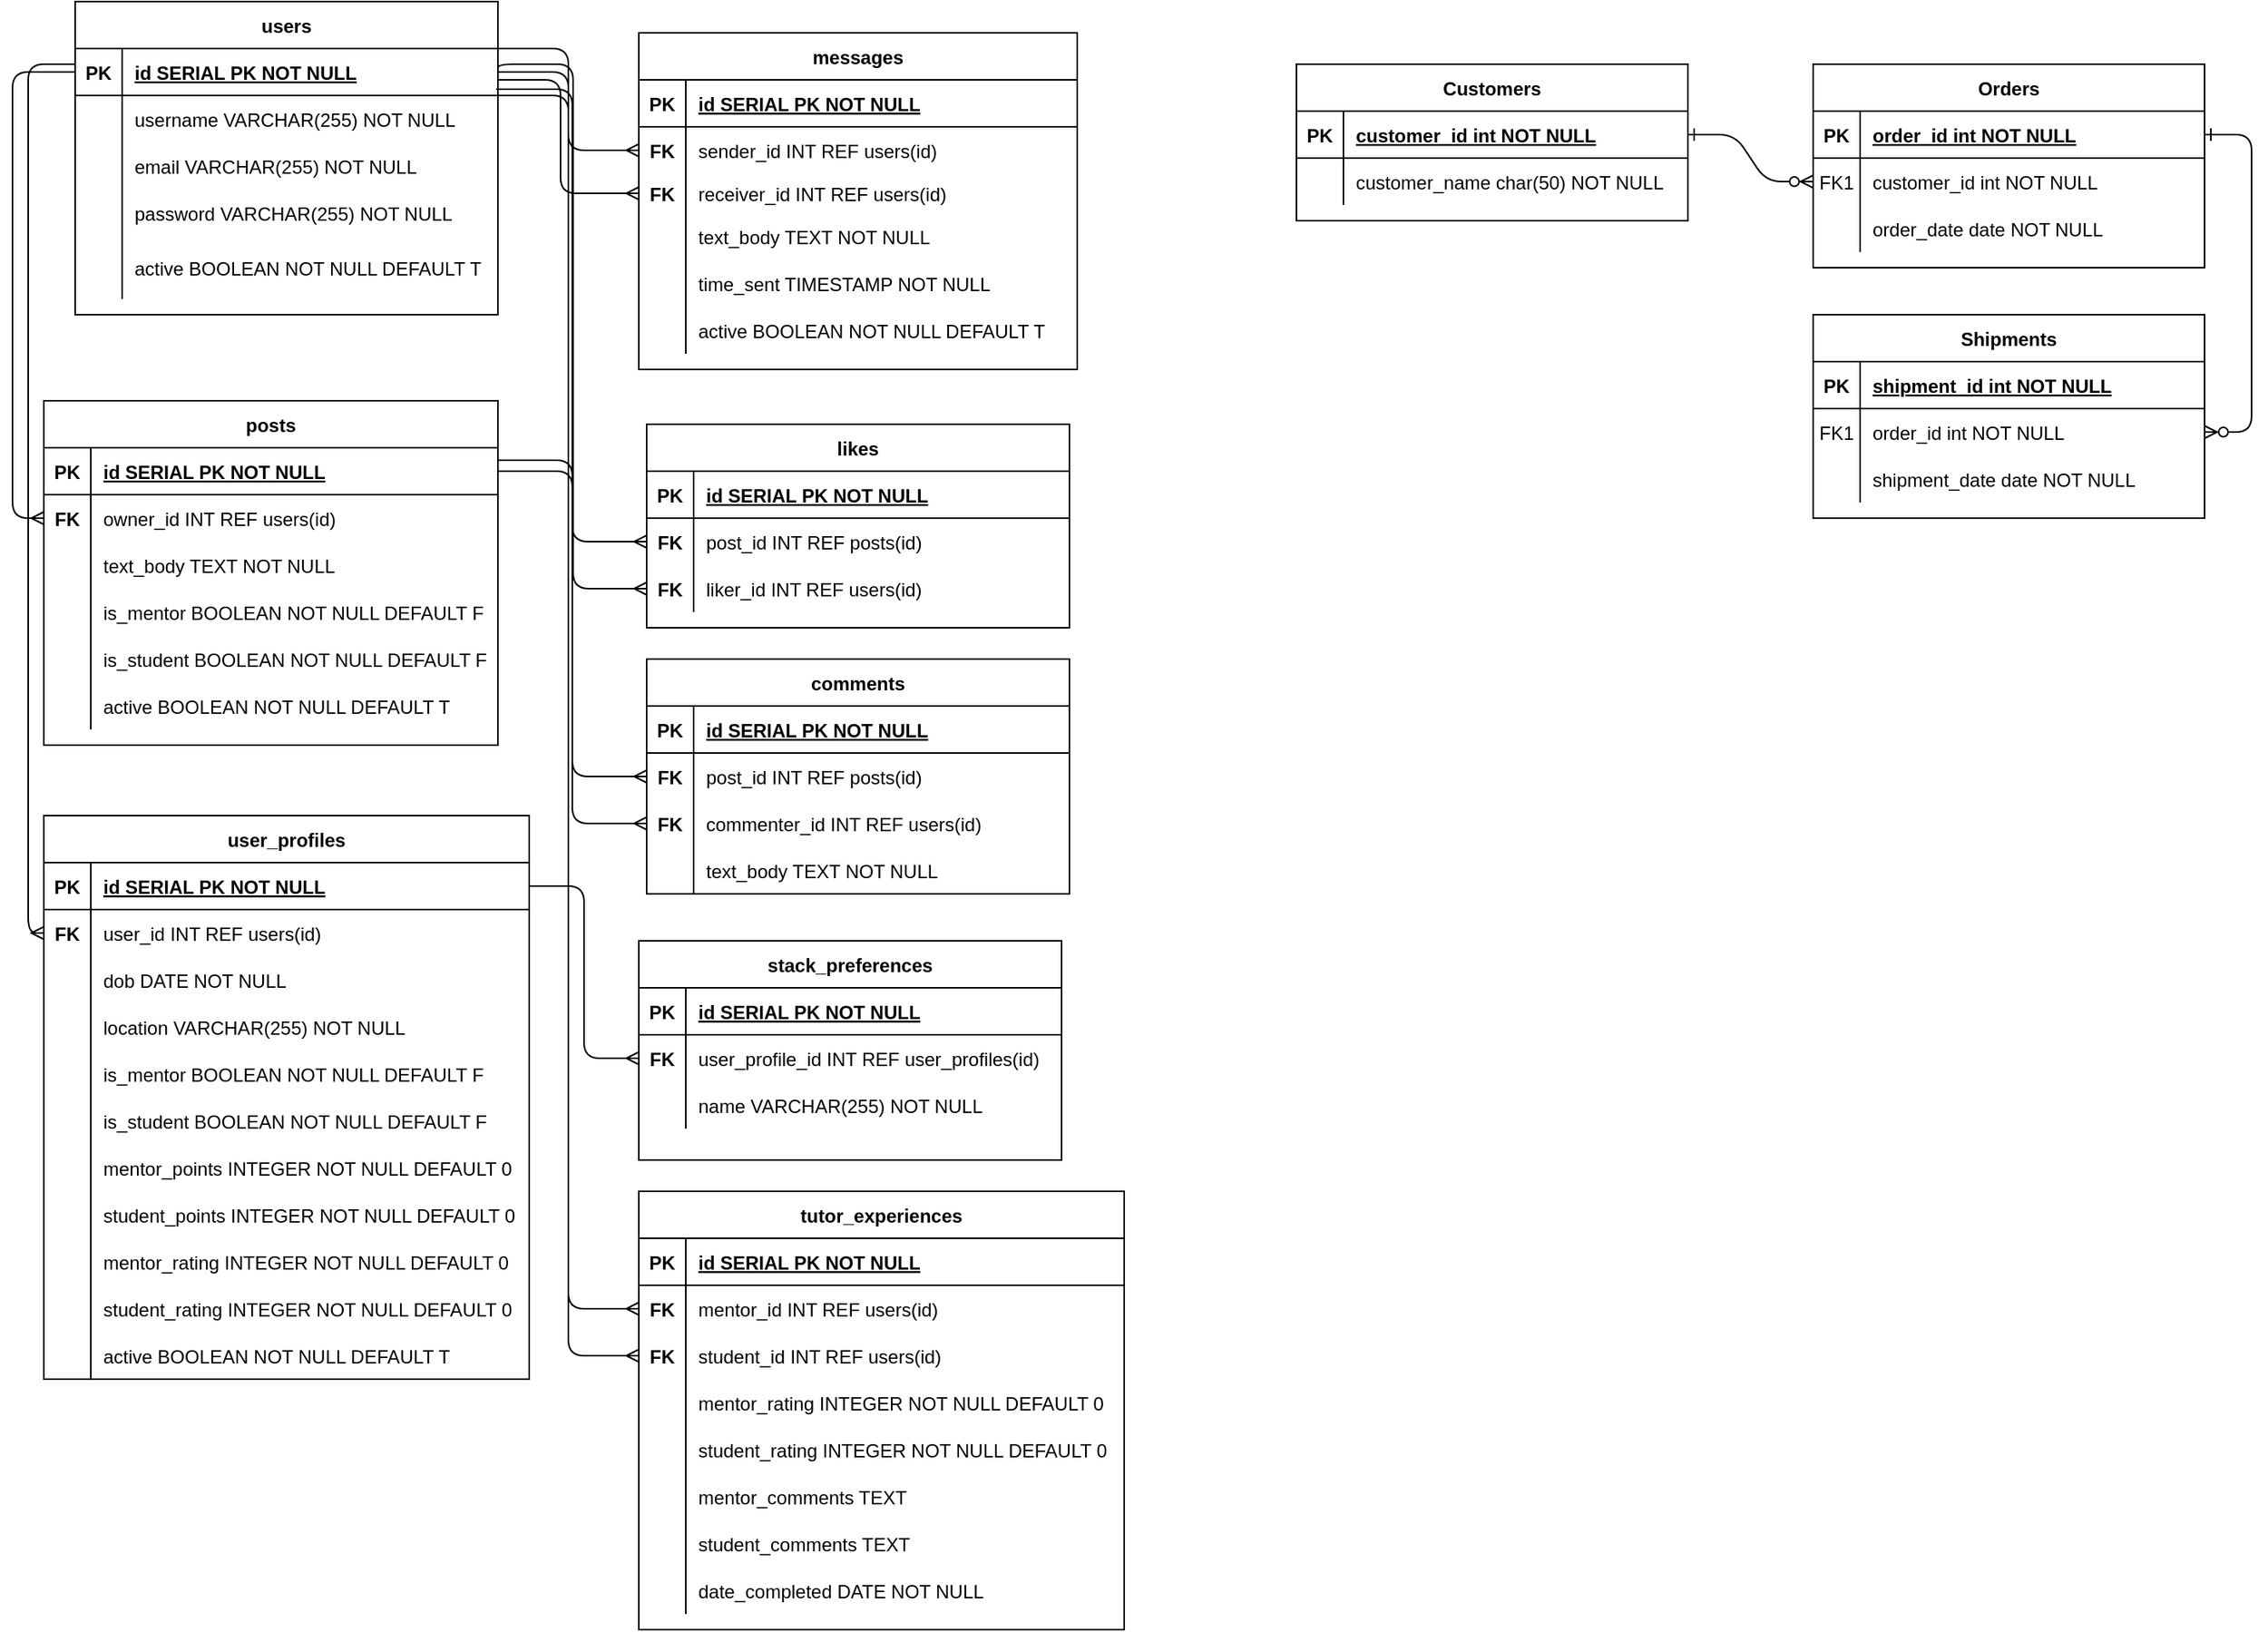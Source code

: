 <mxfile version="13.6.10" type="device"><diagram id="R2lEEEUBdFMjLlhIrx00" name="Page-1"><mxGraphModel dx="1210" dy="638" grid="1" gridSize="10" guides="1" tooltips="1" connect="1" arrows="1" fold="1" page="1" pageScale="1" pageWidth="850" pageHeight="1100" math="0" shadow="0" extFonts="Permanent Marker^https://fonts.googleapis.com/css?family=Permanent+Marker"><root><mxCell id="0"/><mxCell id="1" parent="0"/><mxCell id="C-vyLk0tnHw3VtMMgP7b-1" value="" style="edgeStyle=entityRelationEdgeStyle;endArrow=ERzeroToMany;startArrow=ERone;endFill=1;startFill=0;" parent="1" source="C-vyLk0tnHw3VtMMgP7b-24" target="C-vyLk0tnHw3VtMMgP7b-6" edge="1"><mxGeometry width="100" height="100" relative="1" as="geometry"><mxPoint x="1060" y="680" as="sourcePoint"/><mxPoint x="1160" y="580" as="targetPoint"/></mxGeometry></mxCell><mxCell id="C-vyLk0tnHw3VtMMgP7b-12" value="" style="edgeStyle=entityRelationEdgeStyle;endArrow=ERzeroToMany;startArrow=ERone;endFill=1;startFill=0;" parent="1" source="C-vyLk0tnHw3VtMMgP7b-3" target="C-vyLk0tnHw3VtMMgP7b-17" edge="1"><mxGeometry width="100" height="100" relative="1" as="geometry"><mxPoint x="1120" y="140" as="sourcePoint"/><mxPoint x="1180" y="165" as="targetPoint"/></mxGeometry></mxCell><mxCell id="C-vyLk0tnHw3VtMMgP7b-2" value="Orders" style="shape=table;startSize=30;container=1;collapsible=1;childLayout=tableLayout;fixedRows=1;rowLines=0;fontStyle=1;align=center;resizeLast=1;" parent="1" vertex="1"><mxGeometry x="1170" y="80" width="250" height="130" as="geometry"/></mxCell><mxCell id="C-vyLk0tnHw3VtMMgP7b-3" value="" style="shape=partialRectangle;collapsible=0;dropTarget=0;pointerEvents=0;fillColor=none;points=[[0,0.5],[1,0.5]];portConstraint=eastwest;top=0;left=0;right=0;bottom=1;" parent="C-vyLk0tnHw3VtMMgP7b-2" vertex="1"><mxGeometry y="30" width="250" height="30" as="geometry"/></mxCell><mxCell id="C-vyLk0tnHw3VtMMgP7b-4" value="PK" style="shape=partialRectangle;overflow=hidden;connectable=0;fillColor=none;top=0;left=0;bottom=0;right=0;fontStyle=1;" parent="C-vyLk0tnHw3VtMMgP7b-3" vertex="1"><mxGeometry width="30" height="30" as="geometry"/></mxCell><mxCell id="C-vyLk0tnHw3VtMMgP7b-5" value="order_id int NOT NULL " style="shape=partialRectangle;overflow=hidden;connectable=0;fillColor=none;top=0;left=0;bottom=0;right=0;align=left;spacingLeft=6;fontStyle=5;" parent="C-vyLk0tnHw3VtMMgP7b-3" vertex="1"><mxGeometry x="30" width="220" height="30" as="geometry"/></mxCell><mxCell id="C-vyLk0tnHw3VtMMgP7b-6" value="" style="shape=partialRectangle;collapsible=0;dropTarget=0;pointerEvents=0;fillColor=none;points=[[0,0.5],[1,0.5]];portConstraint=eastwest;top=0;left=0;right=0;bottom=0;" parent="C-vyLk0tnHw3VtMMgP7b-2" vertex="1"><mxGeometry y="60" width="250" height="30" as="geometry"/></mxCell><mxCell id="C-vyLk0tnHw3VtMMgP7b-7" value="FK1" style="shape=partialRectangle;overflow=hidden;connectable=0;fillColor=none;top=0;left=0;bottom=0;right=0;" parent="C-vyLk0tnHw3VtMMgP7b-6" vertex="1"><mxGeometry width="30" height="30" as="geometry"/></mxCell><mxCell id="C-vyLk0tnHw3VtMMgP7b-8" value="customer_id int NOT NULL" style="shape=partialRectangle;overflow=hidden;connectable=0;fillColor=none;top=0;left=0;bottom=0;right=0;align=left;spacingLeft=6;" parent="C-vyLk0tnHw3VtMMgP7b-6" vertex="1"><mxGeometry x="30" width="220" height="30" as="geometry"/></mxCell><mxCell id="C-vyLk0tnHw3VtMMgP7b-9" value="" style="shape=partialRectangle;collapsible=0;dropTarget=0;pointerEvents=0;fillColor=none;points=[[0,0.5],[1,0.5]];portConstraint=eastwest;top=0;left=0;right=0;bottom=0;" parent="C-vyLk0tnHw3VtMMgP7b-2" vertex="1"><mxGeometry y="90" width="250" height="30" as="geometry"/></mxCell><mxCell id="C-vyLk0tnHw3VtMMgP7b-10" value="" style="shape=partialRectangle;overflow=hidden;connectable=0;fillColor=none;top=0;left=0;bottom=0;right=0;" parent="C-vyLk0tnHw3VtMMgP7b-9" vertex="1"><mxGeometry width="30" height="30" as="geometry"/></mxCell><mxCell id="C-vyLk0tnHw3VtMMgP7b-11" value="order_date date NOT NULL" style="shape=partialRectangle;overflow=hidden;connectable=0;fillColor=none;top=0;left=0;bottom=0;right=0;align=left;spacingLeft=6;" parent="C-vyLk0tnHw3VtMMgP7b-9" vertex="1"><mxGeometry x="30" width="220" height="30" as="geometry"/></mxCell><mxCell id="C-vyLk0tnHw3VtMMgP7b-13" value="Shipments" style="shape=table;startSize=30;container=1;collapsible=1;childLayout=tableLayout;fixedRows=1;rowLines=0;fontStyle=1;align=center;resizeLast=1;" parent="1" vertex="1"><mxGeometry x="1170" y="240" width="250" height="130" as="geometry"/></mxCell><mxCell id="C-vyLk0tnHw3VtMMgP7b-14" value="" style="shape=partialRectangle;collapsible=0;dropTarget=0;pointerEvents=0;fillColor=none;points=[[0,0.5],[1,0.5]];portConstraint=eastwest;top=0;left=0;right=0;bottom=1;" parent="C-vyLk0tnHw3VtMMgP7b-13" vertex="1"><mxGeometry y="30" width="250" height="30" as="geometry"/></mxCell><mxCell id="C-vyLk0tnHw3VtMMgP7b-15" value="PK" style="shape=partialRectangle;overflow=hidden;connectable=0;fillColor=none;top=0;left=0;bottom=0;right=0;fontStyle=1;" parent="C-vyLk0tnHw3VtMMgP7b-14" vertex="1"><mxGeometry width="30" height="30" as="geometry"/></mxCell><mxCell id="C-vyLk0tnHw3VtMMgP7b-16" value="shipment_id int NOT NULL " style="shape=partialRectangle;overflow=hidden;connectable=0;fillColor=none;top=0;left=0;bottom=0;right=0;align=left;spacingLeft=6;fontStyle=5;" parent="C-vyLk0tnHw3VtMMgP7b-14" vertex="1"><mxGeometry x="30" width="220" height="30" as="geometry"/></mxCell><mxCell id="C-vyLk0tnHw3VtMMgP7b-17" value="" style="shape=partialRectangle;collapsible=0;dropTarget=0;pointerEvents=0;fillColor=none;points=[[0,0.5],[1,0.5]];portConstraint=eastwest;top=0;left=0;right=0;bottom=0;" parent="C-vyLk0tnHw3VtMMgP7b-13" vertex="1"><mxGeometry y="60" width="250" height="30" as="geometry"/></mxCell><mxCell id="C-vyLk0tnHw3VtMMgP7b-18" value="FK1" style="shape=partialRectangle;overflow=hidden;connectable=0;fillColor=none;top=0;left=0;bottom=0;right=0;" parent="C-vyLk0tnHw3VtMMgP7b-17" vertex="1"><mxGeometry width="30" height="30" as="geometry"/></mxCell><mxCell id="C-vyLk0tnHw3VtMMgP7b-19" value="order_id int NOT NULL" style="shape=partialRectangle;overflow=hidden;connectable=0;fillColor=none;top=0;left=0;bottom=0;right=0;align=left;spacingLeft=6;" parent="C-vyLk0tnHw3VtMMgP7b-17" vertex="1"><mxGeometry x="30" width="220" height="30" as="geometry"/></mxCell><mxCell id="C-vyLk0tnHw3VtMMgP7b-20" value="" style="shape=partialRectangle;collapsible=0;dropTarget=0;pointerEvents=0;fillColor=none;points=[[0,0.5],[1,0.5]];portConstraint=eastwest;top=0;left=0;right=0;bottom=0;" parent="C-vyLk0tnHw3VtMMgP7b-13" vertex="1"><mxGeometry y="90" width="250" height="30" as="geometry"/></mxCell><mxCell id="C-vyLk0tnHw3VtMMgP7b-21" value="" style="shape=partialRectangle;overflow=hidden;connectable=0;fillColor=none;top=0;left=0;bottom=0;right=0;" parent="C-vyLk0tnHw3VtMMgP7b-20" vertex="1"><mxGeometry width="30" height="30" as="geometry"/></mxCell><mxCell id="C-vyLk0tnHw3VtMMgP7b-22" value="shipment_date date NOT NULL" style="shape=partialRectangle;overflow=hidden;connectable=0;fillColor=none;top=0;left=0;bottom=0;right=0;align=left;spacingLeft=6;" parent="C-vyLk0tnHw3VtMMgP7b-20" vertex="1"><mxGeometry x="30" width="220" height="30" as="geometry"/></mxCell><mxCell id="C-vyLk0tnHw3VtMMgP7b-23" value="Customers" style="shape=table;startSize=30;container=1;collapsible=1;childLayout=tableLayout;fixedRows=1;rowLines=0;fontStyle=1;align=center;resizeLast=1;" parent="1" vertex="1"><mxGeometry x="840" y="80" width="250" height="100" as="geometry"/></mxCell><mxCell id="C-vyLk0tnHw3VtMMgP7b-24" value="" style="shape=partialRectangle;collapsible=0;dropTarget=0;pointerEvents=0;fillColor=none;points=[[0,0.5],[1,0.5]];portConstraint=eastwest;top=0;left=0;right=0;bottom=1;" parent="C-vyLk0tnHw3VtMMgP7b-23" vertex="1"><mxGeometry y="30" width="250" height="30" as="geometry"/></mxCell><mxCell id="C-vyLk0tnHw3VtMMgP7b-25" value="PK" style="shape=partialRectangle;overflow=hidden;connectable=0;fillColor=none;top=0;left=0;bottom=0;right=0;fontStyle=1;" parent="C-vyLk0tnHw3VtMMgP7b-24" vertex="1"><mxGeometry width="30" height="30" as="geometry"/></mxCell><mxCell id="C-vyLk0tnHw3VtMMgP7b-26" value="customer_id int NOT NULL " style="shape=partialRectangle;overflow=hidden;connectable=0;fillColor=none;top=0;left=0;bottom=0;right=0;align=left;spacingLeft=6;fontStyle=5;" parent="C-vyLk0tnHw3VtMMgP7b-24" vertex="1"><mxGeometry x="30" width="220" height="30" as="geometry"/></mxCell><mxCell id="C-vyLk0tnHw3VtMMgP7b-27" value="" style="shape=partialRectangle;collapsible=0;dropTarget=0;pointerEvents=0;fillColor=none;points=[[0,0.5],[1,0.5]];portConstraint=eastwest;top=0;left=0;right=0;bottom=0;" parent="C-vyLk0tnHw3VtMMgP7b-23" vertex="1"><mxGeometry y="60" width="250" height="30" as="geometry"/></mxCell><mxCell id="C-vyLk0tnHw3VtMMgP7b-28" value="" style="shape=partialRectangle;overflow=hidden;connectable=0;fillColor=none;top=0;left=0;bottom=0;right=0;" parent="C-vyLk0tnHw3VtMMgP7b-27" vertex="1"><mxGeometry width="30" height="30" as="geometry"/></mxCell><mxCell id="C-vyLk0tnHw3VtMMgP7b-29" value="customer_name char(50) NOT NULL" style="shape=partialRectangle;overflow=hidden;connectable=0;fillColor=none;top=0;left=0;bottom=0;right=0;align=left;spacingLeft=6;" parent="C-vyLk0tnHw3VtMMgP7b-27" vertex="1"><mxGeometry x="30" width="220" height="30" as="geometry"/></mxCell><mxCell id="fPJRybOvsceSJwH3ofNI-48" style="edgeStyle=orthogonalEdgeStyle;rounded=1;orthogonalLoop=1;jettySize=auto;html=1;entryX=0;entryY=0.5;entryDx=0;entryDy=0;endArrow=ERmany;endFill=0;" edge="1" parent="1" source="fPJRybOvsceSJwH3ofNI-2" target="fPJRybOvsceSJwH3ofNI-18"><mxGeometry relative="1" as="geometry"/></mxCell><mxCell id="fPJRybOvsceSJwH3ofNI-49" style="edgeStyle=orthogonalEdgeStyle;rounded=1;orthogonalLoop=1;jettySize=auto;html=1;entryX=0;entryY=0.5;entryDx=0;entryDy=0;endArrow=ERmany;endFill=0;" edge="1" parent="1" source="fPJRybOvsceSJwH3ofNI-2" target="fPJRybOvsceSJwH3ofNI-21"><mxGeometry relative="1" as="geometry"><Array as="points"><mxPoint x="370" y="90"/><mxPoint x="370" y="163"/></Array></mxGeometry></mxCell><mxCell id="fPJRybOvsceSJwH3ofNI-64" style="edgeStyle=orthogonalEdgeStyle;orthogonalLoop=1;jettySize=auto;html=1;entryX=0;entryY=0.5;entryDx=0;entryDy=0;endArrow=ERmany;endFill=0;" edge="1" parent="1" source="fPJRybOvsceSJwH3ofNI-2" target="fPJRybOvsceSJwH3ofNI-54"><mxGeometry relative="1" as="geometry"/></mxCell><mxCell id="fPJRybOvsceSJwH3ofNI-85" style="edgeStyle=orthogonalEdgeStyle;orthogonalLoop=1;jettySize=auto;html=1;entryX=0;entryY=0.5;entryDx=0;entryDy=0;endArrow=ERmany;endFill=0;" edge="1" parent="1" source="fPJRybOvsceSJwH3ofNI-51" target="fPJRybOvsceSJwH3ofNI-75"><mxGeometry relative="1" as="geometry"/></mxCell><mxCell id="fPJRybOvsceSJwH3ofNI-99" style="edgeStyle=orthogonalEdgeStyle;orthogonalLoop=1;jettySize=auto;html=1;entryX=0;entryY=0.5;entryDx=0;entryDy=0;endArrow=ERmany;endFill=0;exitX=1;exitY=0.267;exitDx=0;exitDy=0;exitPerimeter=0;" edge="1" parent="1" source="fPJRybOvsceSJwH3ofNI-51" target="fPJRybOvsceSJwH3ofNI-90"><mxGeometry relative="1" as="geometry"/></mxCell><mxCell id="fPJRybOvsceSJwH3ofNI-100" style="edgeStyle=orthogonalEdgeStyle;orthogonalLoop=1;jettySize=auto;html=1;entryX=0;entryY=0.5;entryDx=0;entryDy=0;endArrow=ERmany;endFill=0;exitX=0.996;exitY=-0.133;exitDx=0;exitDy=0;exitPerimeter=0;" edge="1" parent="1" source="fPJRybOvsceSJwH3ofNI-5" target="fPJRybOvsceSJwH3ofNI-93"><mxGeometry relative="1" as="geometry"/></mxCell><mxCell id="fPJRybOvsceSJwH3ofNI-117" style="edgeStyle=orthogonalEdgeStyle;orthogonalLoop=1;jettySize=auto;html=1;entryX=0;entryY=0.5;entryDx=0;entryDy=0;endArrow=ERmany;endFill=0;" edge="1" parent="1" source="fPJRybOvsceSJwH3ofNI-2" target="fPJRybOvsceSJwH3ofNI-105"><mxGeometry relative="1" as="geometry"><Array as="points"><mxPoint x="30" y="80"/><mxPoint x="30" y="635"/></Array></mxGeometry></mxCell><mxCell id="fPJRybOvsceSJwH3ofNI-131" style="edgeStyle=orthogonalEdgeStyle;orthogonalLoop=1;jettySize=auto;html=1;endArrow=ERmany;endFill=0;" edge="1" parent="1" source="fPJRybOvsceSJwH3ofNI-102" target="fPJRybOvsceSJwH3ofNI-122"><mxGeometry relative="1" as="geometry"/></mxCell><mxCell id="fPJRybOvsceSJwH3ofNI-169" style="edgeStyle=orthogonalEdgeStyle;orthogonalLoop=1;jettySize=auto;html=1;entryX=0;entryY=0.5;entryDx=0;entryDy=0;endArrow=ERmany;endFill=0;exitX=1;exitY=0.5;exitDx=0;exitDy=0;" edge="1" parent="1" source="fPJRybOvsceSJwH3ofNI-2" target="fPJRybOvsceSJwH3ofNI-78"><mxGeometry relative="1" as="geometry"><Array as="points"><mxPoint x="330" y="80"/><mxPoint x="378" y="80"/><mxPoint x="378" y="415"/></Array></mxGeometry></mxCell><mxCell id="fPJRybOvsceSJwH3ofNI-176" style="edgeStyle=orthogonalEdgeStyle;orthogonalLoop=1;jettySize=auto;html=1;endArrow=ERmany;endFill=0;" edge="1" parent="1" source="fPJRybOvsceSJwH3ofNI-2" target="fPJRybOvsceSJwH3ofNI-157"><mxGeometry relative="1" as="geometry"><Array as="points"><mxPoint x="375" y="70"/><mxPoint x="375" y="875"/></Array></mxGeometry></mxCell><mxCell id="fPJRybOvsceSJwH3ofNI-177" style="edgeStyle=orthogonalEdgeStyle;orthogonalLoop=1;jettySize=auto;html=1;entryX=0;entryY=0.5;entryDx=0;entryDy=0;endArrow=ERmany;endFill=0;" edge="1" parent="1" source="fPJRybOvsceSJwH3ofNI-2" target="fPJRybOvsceSJwH3ofNI-160"><mxGeometry relative="1" as="geometry"><Array as="points"><mxPoint x="375" y="100"/><mxPoint x="375" y="905"/></Array></mxGeometry></mxCell><mxCell id="fPJRybOvsceSJwH3ofNI-1" value="users" style="shape=table;startSize=30;container=1;collapsible=1;childLayout=tableLayout;fixedRows=1;rowLines=0;fontStyle=1;align=center;resizeLast=1;" vertex="1" parent="1"><mxGeometry x="60" y="40" width="270" height="200" as="geometry"/></mxCell><mxCell id="fPJRybOvsceSJwH3ofNI-2" value="" style="shape=partialRectangle;collapsible=0;dropTarget=0;pointerEvents=0;fillColor=none;top=0;left=0;bottom=1;right=0;points=[[0,0.5],[1,0.5]];portConstraint=eastwest;" vertex="1" parent="fPJRybOvsceSJwH3ofNI-1"><mxGeometry y="30" width="270" height="30" as="geometry"/></mxCell><mxCell id="fPJRybOvsceSJwH3ofNI-3" value="PK" style="shape=partialRectangle;connectable=0;fillColor=none;top=0;left=0;bottom=0;right=0;fontStyle=1;overflow=hidden;" vertex="1" parent="fPJRybOvsceSJwH3ofNI-2"><mxGeometry width="30" height="30" as="geometry"/></mxCell><mxCell id="fPJRybOvsceSJwH3ofNI-4" value="id SERIAL PK NOT NULL" style="shape=partialRectangle;connectable=0;fillColor=none;top=0;left=0;bottom=0;right=0;align=left;spacingLeft=6;fontStyle=5;overflow=hidden;" vertex="1" parent="fPJRybOvsceSJwH3ofNI-2"><mxGeometry x="30" width="240" height="30" as="geometry"/></mxCell><mxCell id="fPJRybOvsceSJwH3ofNI-5" value="" style="shape=partialRectangle;collapsible=0;dropTarget=0;pointerEvents=0;fillColor=none;top=0;left=0;bottom=0;right=0;points=[[0,0.5],[1,0.5]];portConstraint=eastwest;" vertex="1" parent="fPJRybOvsceSJwH3ofNI-1"><mxGeometry y="60" width="270" height="30" as="geometry"/></mxCell><mxCell id="fPJRybOvsceSJwH3ofNI-6" value="" style="shape=partialRectangle;connectable=0;fillColor=none;top=0;left=0;bottom=0;right=0;editable=1;overflow=hidden;" vertex="1" parent="fPJRybOvsceSJwH3ofNI-5"><mxGeometry width="30" height="30" as="geometry"/></mxCell><mxCell id="fPJRybOvsceSJwH3ofNI-7" value="username VARCHAR(255) NOT NULL" style="shape=partialRectangle;connectable=0;fillColor=none;top=0;left=0;bottom=0;right=0;align=left;spacingLeft=6;overflow=hidden;" vertex="1" parent="fPJRybOvsceSJwH3ofNI-5"><mxGeometry x="30" width="240" height="30" as="geometry"/></mxCell><mxCell id="fPJRybOvsceSJwH3ofNI-8" value="" style="shape=partialRectangle;collapsible=0;dropTarget=0;pointerEvents=0;fillColor=none;top=0;left=0;bottom=0;right=0;points=[[0,0.5],[1,0.5]];portConstraint=eastwest;" vertex="1" parent="fPJRybOvsceSJwH3ofNI-1"><mxGeometry y="90" width="270" height="30" as="geometry"/></mxCell><mxCell id="fPJRybOvsceSJwH3ofNI-9" value="" style="shape=partialRectangle;connectable=0;fillColor=none;top=0;left=0;bottom=0;right=0;editable=1;overflow=hidden;" vertex="1" parent="fPJRybOvsceSJwH3ofNI-8"><mxGeometry width="30" height="30" as="geometry"/></mxCell><mxCell id="fPJRybOvsceSJwH3ofNI-10" value="email VARCHAR(255) NOT NULL" style="shape=partialRectangle;connectable=0;fillColor=none;top=0;left=0;bottom=0;right=0;align=left;spacingLeft=6;overflow=hidden;" vertex="1" parent="fPJRybOvsceSJwH3ofNI-8"><mxGeometry x="30" width="240" height="30" as="geometry"/></mxCell><mxCell id="fPJRybOvsceSJwH3ofNI-42" value="" style="shape=partialRectangle;collapsible=0;dropTarget=0;pointerEvents=0;fillColor=none;top=0;left=0;bottom=0;right=0;points=[[0,0.5],[1,0.5]];portConstraint=eastwest;" vertex="1" parent="fPJRybOvsceSJwH3ofNI-1"><mxGeometry y="120" width="270" height="30" as="geometry"/></mxCell><mxCell id="fPJRybOvsceSJwH3ofNI-43" value="" style="shape=partialRectangle;connectable=0;fillColor=none;top=0;left=0;bottom=0;right=0;editable=1;overflow=hidden;" vertex="1" parent="fPJRybOvsceSJwH3ofNI-42"><mxGeometry width="30" height="30" as="geometry"/></mxCell><mxCell id="fPJRybOvsceSJwH3ofNI-44" value="password VARCHAR(255) NOT NULL" style="shape=partialRectangle;connectable=0;fillColor=none;top=0;left=0;bottom=0;right=0;align=left;spacingLeft=6;overflow=hidden;" vertex="1" parent="fPJRybOvsceSJwH3ofNI-42"><mxGeometry x="30" width="240" height="30" as="geometry"/></mxCell><mxCell id="fPJRybOvsceSJwH3ofNI-45" value="" style="shape=partialRectangle;collapsible=0;dropTarget=0;pointerEvents=0;fillColor=none;top=0;left=0;bottom=0;right=0;points=[[0,0.5],[1,0.5]];portConstraint=eastwest;" vertex="1" parent="fPJRybOvsceSJwH3ofNI-1"><mxGeometry y="150" width="270" height="40" as="geometry"/></mxCell><mxCell id="fPJRybOvsceSJwH3ofNI-46" value="" style="shape=partialRectangle;connectable=0;fillColor=none;top=0;left=0;bottom=0;right=0;editable=1;overflow=hidden;" vertex="1" parent="fPJRybOvsceSJwH3ofNI-45"><mxGeometry width="30" height="40" as="geometry"/></mxCell><mxCell id="fPJRybOvsceSJwH3ofNI-47" value="active BOOLEAN NOT NULL DEFAULT T" style="shape=partialRectangle;connectable=0;fillColor=none;top=0;left=0;bottom=0;right=0;align=left;spacingLeft=6;overflow=hidden;" vertex="1" parent="fPJRybOvsceSJwH3ofNI-45"><mxGeometry x="30" width="240" height="40" as="geometry"/></mxCell><mxCell id="fPJRybOvsceSJwH3ofNI-50" value="posts" style="shape=table;startSize=30;container=1;collapsible=1;childLayout=tableLayout;fixedRows=1;rowLines=0;fontStyle=1;align=center;resizeLast=1;" vertex="1" parent="1"><mxGeometry x="40" y="295" width="290" height="220" as="geometry"/></mxCell><mxCell id="fPJRybOvsceSJwH3ofNI-51" value="" style="shape=partialRectangle;collapsible=0;dropTarget=0;pointerEvents=0;fillColor=none;top=0;left=0;bottom=1;right=0;points=[[0,0.5],[1,0.5]];portConstraint=eastwest;" vertex="1" parent="fPJRybOvsceSJwH3ofNI-50"><mxGeometry y="30" width="290" height="30" as="geometry"/></mxCell><mxCell id="fPJRybOvsceSJwH3ofNI-52" value="PK" style="shape=partialRectangle;connectable=0;fillColor=none;top=0;left=0;bottom=0;right=0;fontStyle=1;overflow=hidden;" vertex="1" parent="fPJRybOvsceSJwH3ofNI-51"><mxGeometry width="30" height="30" as="geometry"/></mxCell><mxCell id="fPJRybOvsceSJwH3ofNI-53" value="id SERIAL PK NOT NULL" style="shape=partialRectangle;connectable=0;fillColor=none;top=0;left=0;bottom=0;right=0;align=left;spacingLeft=6;fontStyle=5;overflow=hidden;" vertex="1" parent="fPJRybOvsceSJwH3ofNI-51"><mxGeometry x="30" width="260" height="30" as="geometry"/></mxCell><mxCell id="fPJRybOvsceSJwH3ofNI-54" value="" style="shape=partialRectangle;collapsible=0;dropTarget=0;pointerEvents=0;fillColor=none;top=0;left=0;bottom=0;right=0;points=[[0,0.5],[1,0.5]];portConstraint=eastwest;" vertex="1" parent="fPJRybOvsceSJwH3ofNI-50"><mxGeometry y="60" width="290" height="30" as="geometry"/></mxCell><mxCell id="fPJRybOvsceSJwH3ofNI-55" value="FK" style="shape=partialRectangle;connectable=0;fillColor=none;top=0;left=0;bottom=0;right=0;editable=1;overflow=hidden;fontStyle=1" vertex="1" parent="fPJRybOvsceSJwH3ofNI-54"><mxGeometry width="30" height="30" as="geometry"/></mxCell><mxCell id="fPJRybOvsceSJwH3ofNI-56" value="owner_id INT REF users(id)" style="shape=partialRectangle;connectable=0;fillColor=none;top=0;left=0;bottom=0;right=0;align=left;spacingLeft=6;overflow=hidden;" vertex="1" parent="fPJRybOvsceSJwH3ofNI-54"><mxGeometry x="30" width="260" height="30" as="geometry"/></mxCell><mxCell id="fPJRybOvsceSJwH3ofNI-57" value="" style="shape=partialRectangle;collapsible=0;dropTarget=0;pointerEvents=0;fillColor=none;top=0;left=0;bottom=0;right=0;points=[[0,0.5],[1,0.5]];portConstraint=eastwest;" vertex="1" parent="fPJRybOvsceSJwH3ofNI-50"><mxGeometry y="90" width="290" height="30" as="geometry"/></mxCell><mxCell id="fPJRybOvsceSJwH3ofNI-58" value="" style="shape=partialRectangle;connectable=0;fillColor=none;top=0;left=0;bottom=0;right=0;editable=1;overflow=hidden;" vertex="1" parent="fPJRybOvsceSJwH3ofNI-57"><mxGeometry width="30" height="30" as="geometry"/></mxCell><mxCell id="fPJRybOvsceSJwH3ofNI-59" value="text_body TEXT NOT NULL" style="shape=partialRectangle;connectable=0;fillColor=none;top=0;left=0;bottom=0;right=0;align=left;spacingLeft=6;overflow=hidden;" vertex="1" parent="fPJRybOvsceSJwH3ofNI-57"><mxGeometry x="30" width="260" height="30" as="geometry"/></mxCell><mxCell id="fPJRybOvsceSJwH3ofNI-60" value="" style="shape=partialRectangle;collapsible=0;dropTarget=0;pointerEvents=0;fillColor=none;top=0;left=0;bottom=0;right=0;points=[[0,0.5],[1,0.5]];portConstraint=eastwest;" vertex="1" parent="fPJRybOvsceSJwH3ofNI-50"><mxGeometry y="120" width="290" height="30" as="geometry"/></mxCell><mxCell id="fPJRybOvsceSJwH3ofNI-61" value="" style="shape=partialRectangle;connectable=0;fillColor=none;top=0;left=0;bottom=0;right=0;editable=1;overflow=hidden;" vertex="1" parent="fPJRybOvsceSJwH3ofNI-60"><mxGeometry width="30" height="30" as="geometry"/></mxCell><mxCell id="fPJRybOvsceSJwH3ofNI-62" value="is_mentor BOOLEAN NOT NULL DEFAULT F" style="shape=partialRectangle;connectable=0;fillColor=none;top=0;left=0;bottom=0;right=0;align=left;spacingLeft=6;overflow=hidden;" vertex="1" parent="fPJRybOvsceSJwH3ofNI-60"><mxGeometry x="30" width="260" height="30" as="geometry"/></mxCell><mxCell id="fPJRybOvsceSJwH3ofNI-65" value="" style="shape=partialRectangle;collapsible=0;dropTarget=0;pointerEvents=0;fillColor=none;top=0;left=0;bottom=0;right=0;points=[[0,0.5],[1,0.5]];portConstraint=eastwest;" vertex="1" parent="fPJRybOvsceSJwH3ofNI-50"><mxGeometry y="150" width="290" height="30" as="geometry"/></mxCell><mxCell id="fPJRybOvsceSJwH3ofNI-66" value="" style="shape=partialRectangle;connectable=0;fillColor=none;top=0;left=0;bottom=0;right=0;editable=1;overflow=hidden;" vertex="1" parent="fPJRybOvsceSJwH3ofNI-65"><mxGeometry width="30" height="30" as="geometry"/></mxCell><mxCell id="fPJRybOvsceSJwH3ofNI-67" value="is_student BOOLEAN NOT NULL DEFAULT F" style="shape=partialRectangle;connectable=0;fillColor=none;top=0;left=0;bottom=0;right=0;align=left;spacingLeft=6;overflow=hidden;" vertex="1" parent="fPJRybOvsceSJwH3ofNI-65"><mxGeometry x="30" width="260" height="30" as="geometry"/></mxCell><mxCell id="fPJRybOvsceSJwH3ofNI-68" value="" style="shape=partialRectangle;collapsible=0;dropTarget=0;pointerEvents=0;fillColor=none;top=0;left=0;bottom=0;right=0;points=[[0,0.5],[1,0.5]];portConstraint=eastwest;" vertex="1" parent="fPJRybOvsceSJwH3ofNI-50"><mxGeometry y="180" width="290" height="30" as="geometry"/></mxCell><mxCell id="fPJRybOvsceSJwH3ofNI-69" value="" style="shape=partialRectangle;connectable=0;fillColor=none;top=0;left=0;bottom=0;right=0;editable=1;overflow=hidden;" vertex="1" parent="fPJRybOvsceSJwH3ofNI-68"><mxGeometry width="30" height="30" as="geometry"/></mxCell><mxCell id="fPJRybOvsceSJwH3ofNI-70" value="active BOOLEAN NOT NULL DEFAULT T" style="shape=partialRectangle;connectable=0;fillColor=none;top=0;left=0;bottom=0;right=0;align=left;spacingLeft=6;overflow=hidden;" vertex="1" parent="fPJRybOvsceSJwH3ofNI-68"><mxGeometry x="30" width="260" height="30" as="geometry"/></mxCell><mxCell id="fPJRybOvsceSJwH3ofNI-14" value="messages" style="shape=table;startSize=30;container=1;collapsible=1;childLayout=tableLayout;fixedRows=1;rowLines=0;fontStyle=1;align=center;resizeLast=1;" vertex="1" parent="1"><mxGeometry x="420" y="60" width="280" height="215" as="geometry"/></mxCell><mxCell id="fPJRybOvsceSJwH3ofNI-15" value="" style="shape=partialRectangle;collapsible=0;dropTarget=0;pointerEvents=0;fillColor=none;top=0;left=0;bottom=1;right=0;points=[[0,0.5],[1,0.5]];portConstraint=eastwest;" vertex="1" parent="fPJRybOvsceSJwH3ofNI-14"><mxGeometry y="30" width="280" height="30" as="geometry"/></mxCell><mxCell id="fPJRybOvsceSJwH3ofNI-16" value="PK" style="shape=partialRectangle;connectable=0;fillColor=none;top=0;left=0;bottom=0;right=0;fontStyle=1;overflow=hidden;" vertex="1" parent="fPJRybOvsceSJwH3ofNI-15"><mxGeometry width="30" height="30" as="geometry"/></mxCell><mxCell id="fPJRybOvsceSJwH3ofNI-17" value="id SERIAL PK NOT NULL" style="shape=partialRectangle;connectable=0;fillColor=none;top=0;left=0;bottom=0;right=0;align=left;spacingLeft=6;fontStyle=5;overflow=hidden;" vertex="1" parent="fPJRybOvsceSJwH3ofNI-15"><mxGeometry x="30" width="250" height="30" as="geometry"/></mxCell><mxCell id="fPJRybOvsceSJwH3ofNI-18" value="" style="shape=partialRectangle;collapsible=0;dropTarget=0;pointerEvents=0;fillColor=none;top=0;left=0;bottom=0;right=0;points=[[0,0.5],[1,0.5]];portConstraint=eastwest;" vertex="1" parent="fPJRybOvsceSJwH3ofNI-14"><mxGeometry y="60" width="280" height="30" as="geometry"/></mxCell><mxCell id="fPJRybOvsceSJwH3ofNI-19" value="FK" style="shape=partialRectangle;connectable=0;fillColor=none;top=0;left=0;bottom=0;right=0;editable=1;overflow=hidden;fontStyle=1" vertex="1" parent="fPJRybOvsceSJwH3ofNI-18"><mxGeometry width="30" height="30" as="geometry"/></mxCell><mxCell id="fPJRybOvsceSJwH3ofNI-20" value="sender_id INT REF users(id)" style="shape=partialRectangle;connectable=0;fillColor=none;top=0;left=0;bottom=0;right=0;align=left;spacingLeft=6;overflow=hidden;" vertex="1" parent="fPJRybOvsceSJwH3ofNI-18"><mxGeometry x="30" width="250" height="30" as="geometry"/></mxCell><mxCell id="fPJRybOvsceSJwH3ofNI-21" value="" style="shape=partialRectangle;collapsible=0;dropTarget=0;pointerEvents=0;fillColor=none;top=0;left=0;bottom=0;right=0;points=[[0,0.5],[1,0.5]];portConstraint=eastwest;" vertex="1" parent="fPJRybOvsceSJwH3ofNI-14"><mxGeometry y="90" width="280" height="25" as="geometry"/></mxCell><mxCell id="fPJRybOvsceSJwH3ofNI-22" value="FK" style="shape=partialRectangle;connectable=0;fillColor=none;top=0;left=0;bottom=0;right=0;editable=1;overflow=hidden;fontStyle=1" vertex="1" parent="fPJRybOvsceSJwH3ofNI-21"><mxGeometry width="30" height="25" as="geometry"/></mxCell><mxCell id="fPJRybOvsceSJwH3ofNI-23" value="receiver_id INT REF users(id)" style="shape=partialRectangle;connectable=0;fillColor=none;top=0;left=0;bottom=0;right=0;align=left;spacingLeft=6;overflow=hidden;" vertex="1" parent="fPJRybOvsceSJwH3ofNI-21"><mxGeometry x="30" width="250" height="25" as="geometry"/></mxCell><mxCell id="fPJRybOvsceSJwH3ofNI-24" value="" style="shape=partialRectangle;collapsible=0;dropTarget=0;pointerEvents=0;fillColor=none;top=0;left=0;bottom=0;right=0;points=[[0,0.5],[1,0.5]];portConstraint=eastwest;" vertex="1" parent="fPJRybOvsceSJwH3ofNI-14"><mxGeometry y="115" width="280" height="30" as="geometry"/></mxCell><mxCell id="fPJRybOvsceSJwH3ofNI-25" value="" style="shape=partialRectangle;connectable=0;fillColor=none;top=0;left=0;bottom=0;right=0;editable=1;overflow=hidden;" vertex="1" parent="fPJRybOvsceSJwH3ofNI-24"><mxGeometry width="30" height="30" as="geometry"/></mxCell><mxCell id="fPJRybOvsceSJwH3ofNI-26" value="text_body TEXT NOT NULL" style="shape=partialRectangle;connectable=0;fillColor=none;top=0;left=0;bottom=0;right=0;align=left;spacingLeft=6;overflow=hidden;" vertex="1" parent="fPJRybOvsceSJwH3ofNI-24"><mxGeometry x="30" width="250" height="30" as="geometry"/></mxCell><mxCell id="fPJRybOvsceSJwH3ofNI-27" value="" style="shape=partialRectangle;collapsible=0;dropTarget=0;pointerEvents=0;fillColor=none;top=0;left=0;bottom=0;right=0;points=[[0,0.5],[1,0.5]];portConstraint=eastwest;" vertex="1" parent="fPJRybOvsceSJwH3ofNI-14"><mxGeometry y="145" width="280" height="30" as="geometry"/></mxCell><mxCell id="fPJRybOvsceSJwH3ofNI-28" value="" style="shape=partialRectangle;connectable=0;fillColor=none;top=0;left=0;bottom=0;right=0;editable=1;overflow=hidden;" vertex="1" parent="fPJRybOvsceSJwH3ofNI-27"><mxGeometry width="30" height="30" as="geometry"/></mxCell><mxCell id="fPJRybOvsceSJwH3ofNI-29" value="time_sent TIMESTAMP NOT NULL" style="shape=partialRectangle;connectable=0;fillColor=none;top=0;left=0;bottom=0;right=0;align=left;spacingLeft=6;overflow=hidden;" vertex="1" parent="fPJRybOvsceSJwH3ofNI-27"><mxGeometry x="30" width="250" height="30" as="geometry"/></mxCell><mxCell id="fPJRybOvsceSJwH3ofNI-33" value="" style="shape=partialRectangle;collapsible=0;dropTarget=0;pointerEvents=0;fillColor=none;top=0;left=0;bottom=0;right=0;points=[[0,0.5],[1,0.5]];portConstraint=eastwest;" vertex="1" parent="fPJRybOvsceSJwH3ofNI-14"><mxGeometry y="175" width="280" height="30" as="geometry"/></mxCell><mxCell id="fPJRybOvsceSJwH3ofNI-34" value="" style="shape=partialRectangle;connectable=0;fillColor=none;top=0;left=0;bottom=0;right=0;editable=1;overflow=hidden;" vertex="1" parent="fPJRybOvsceSJwH3ofNI-33"><mxGeometry width="30" height="30" as="geometry"/></mxCell><mxCell id="fPJRybOvsceSJwH3ofNI-35" value="active BOOLEAN NOT NULL DEFAULT T" style="shape=partialRectangle;connectable=0;fillColor=none;top=0;left=0;bottom=0;right=0;align=left;spacingLeft=6;overflow=hidden;" vertex="1" parent="fPJRybOvsceSJwH3ofNI-33"><mxGeometry x="30" width="250" height="30" as="geometry"/></mxCell><mxCell id="fPJRybOvsceSJwH3ofNI-101" value="user_profiles" style="shape=table;startSize=30;container=1;collapsible=1;childLayout=tableLayout;fixedRows=1;rowLines=0;fontStyle=1;align=center;resizeLast=1;" vertex="1" parent="1"><mxGeometry x="40" y="560" width="310" height="360" as="geometry"/></mxCell><mxCell id="fPJRybOvsceSJwH3ofNI-102" value="" style="shape=partialRectangle;collapsible=0;dropTarget=0;pointerEvents=0;fillColor=none;top=0;left=0;bottom=1;right=0;points=[[0,0.5],[1,0.5]];portConstraint=eastwest;" vertex="1" parent="fPJRybOvsceSJwH3ofNI-101"><mxGeometry y="30" width="310" height="30" as="geometry"/></mxCell><mxCell id="fPJRybOvsceSJwH3ofNI-103" value="PK" style="shape=partialRectangle;connectable=0;fillColor=none;top=0;left=0;bottom=0;right=0;fontStyle=1;overflow=hidden;" vertex="1" parent="fPJRybOvsceSJwH3ofNI-102"><mxGeometry width="30" height="30" as="geometry"/></mxCell><mxCell id="fPJRybOvsceSJwH3ofNI-104" value="id SERIAL PK NOT NULL" style="shape=partialRectangle;connectable=0;fillColor=none;top=0;left=0;bottom=0;right=0;align=left;spacingLeft=6;fontStyle=5;overflow=hidden;" vertex="1" parent="fPJRybOvsceSJwH3ofNI-102"><mxGeometry x="30" width="280" height="30" as="geometry"/></mxCell><mxCell id="fPJRybOvsceSJwH3ofNI-105" value="" style="shape=partialRectangle;collapsible=0;dropTarget=0;pointerEvents=0;fillColor=none;top=0;left=0;bottom=0;right=0;points=[[0,0.5],[1,0.5]];portConstraint=eastwest;" vertex="1" parent="fPJRybOvsceSJwH3ofNI-101"><mxGeometry y="60" width="310" height="30" as="geometry"/></mxCell><mxCell id="fPJRybOvsceSJwH3ofNI-106" value="FK" style="shape=partialRectangle;connectable=0;fillColor=none;top=0;left=0;bottom=0;right=0;editable=1;overflow=hidden;fontStyle=1" vertex="1" parent="fPJRybOvsceSJwH3ofNI-105"><mxGeometry width="30" height="30" as="geometry"/></mxCell><mxCell id="fPJRybOvsceSJwH3ofNI-107" value="user_id INT REF users(id)" style="shape=partialRectangle;connectable=0;fillColor=none;top=0;left=0;bottom=0;right=0;align=left;spacingLeft=6;overflow=hidden;" vertex="1" parent="fPJRybOvsceSJwH3ofNI-105"><mxGeometry x="30" width="280" height="30" as="geometry"/></mxCell><mxCell id="fPJRybOvsceSJwH3ofNI-108" value="" style="shape=partialRectangle;collapsible=0;dropTarget=0;pointerEvents=0;fillColor=none;top=0;left=0;bottom=0;right=0;points=[[0,0.5],[1,0.5]];portConstraint=eastwest;" vertex="1" parent="fPJRybOvsceSJwH3ofNI-101"><mxGeometry y="90" width="310" height="30" as="geometry"/></mxCell><mxCell id="fPJRybOvsceSJwH3ofNI-109" value="" style="shape=partialRectangle;connectable=0;fillColor=none;top=0;left=0;bottom=0;right=0;editable=1;overflow=hidden;" vertex="1" parent="fPJRybOvsceSJwH3ofNI-108"><mxGeometry width="30" height="30" as="geometry"/></mxCell><mxCell id="fPJRybOvsceSJwH3ofNI-110" value="dob DATE NOT NULL" style="shape=partialRectangle;connectable=0;fillColor=none;top=0;left=0;bottom=0;right=0;align=left;spacingLeft=6;overflow=hidden;" vertex="1" parent="fPJRybOvsceSJwH3ofNI-108"><mxGeometry x="30" width="280" height="30" as="geometry"/></mxCell><mxCell id="fPJRybOvsceSJwH3ofNI-150" value="" style="shape=partialRectangle;collapsible=0;dropTarget=0;pointerEvents=0;fillColor=none;top=0;left=0;bottom=0;right=0;points=[[0,0.5],[1,0.5]];portConstraint=eastwest;" vertex="1" parent="fPJRybOvsceSJwH3ofNI-101"><mxGeometry y="120" width="310" height="30" as="geometry"/></mxCell><mxCell id="fPJRybOvsceSJwH3ofNI-151" value="" style="shape=partialRectangle;connectable=0;fillColor=none;top=0;left=0;bottom=0;right=0;editable=1;overflow=hidden;" vertex="1" parent="fPJRybOvsceSJwH3ofNI-150"><mxGeometry width="30" height="30" as="geometry"/></mxCell><mxCell id="fPJRybOvsceSJwH3ofNI-152" value="location VARCHAR(255) NOT NULL" style="shape=partialRectangle;connectable=0;fillColor=none;top=0;left=0;bottom=0;right=0;align=left;spacingLeft=6;overflow=hidden;" vertex="1" parent="fPJRybOvsceSJwH3ofNI-150"><mxGeometry x="30" width="280" height="30" as="geometry"/></mxCell><mxCell id="fPJRybOvsceSJwH3ofNI-111" value="" style="shape=partialRectangle;collapsible=0;dropTarget=0;pointerEvents=0;fillColor=none;top=0;left=0;bottom=0;right=0;points=[[0,0.5],[1,0.5]];portConstraint=eastwest;" vertex="1" parent="fPJRybOvsceSJwH3ofNI-101"><mxGeometry y="150" width="310" height="30" as="geometry"/></mxCell><mxCell id="fPJRybOvsceSJwH3ofNI-112" value="" style="shape=partialRectangle;connectable=0;fillColor=none;top=0;left=0;bottom=0;right=0;editable=1;overflow=hidden;" vertex="1" parent="fPJRybOvsceSJwH3ofNI-111"><mxGeometry width="30" height="30" as="geometry"/></mxCell><mxCell id="fPJRybOvsceSJwH3ofNI-113" value="is_mentor BOOLEAN NOT NULL DEFAULT F" style="shape=partialRectangle;connectable=0;fillColor=none;top=0;left=0;bottom=0;right=0;align=left;spacingLeft=6;overflow=hidden;" vertex="1" parent="fPJRybOvsceSJwH3ofNI-111"><mxGeometry x="30" width="280" height="30" as="geometry"/></mxCell><mxCell id="fPJRybOvsceSJwH3ofNI-114" value="" style="shape=partialRectangle;collapsible=0;dropTarget=0;pointerEvents=0;fillColor=none;top=0;left=0;bottom=0;right=0;points=[[0,0.5],[1,0.5]];portConstraint=eastwest;" vertex="1" parent="fPJRybOvsceSJwH3ofNI-101"><mxGeometry y="180" width="310" height="30" as="geometry"/></mxCell><mxCell id="fPJRybOvsceSJwH3ofNI-115" value="" style="shape=partialRectangle;connectable=0;fillColor=none;top=0;left=0;bottom=0;right=0;editable=1;overflow=hidden;" vertex="1" parent="fPJRybOvsceSJwH3ofNI-114"><mxGeometry width="30" height="30" as="geometry"/></mxCell><mxCell id="fPJRybOvsceSJwH3ofNI-116" value="is_student BOOLEAN NOT NULL DEFAULT F" style="shape=partialRectangle;connectable=0;fillColor=none;top=0;left=0;bottom=0;right=0;align=left;spacingLeft=6;overflow=hidden;" vertex="1" parent="fPJRybOvsceSJwH3ofNI-114"><mxGeometry x="30" width="280" height="30" as="geometry"/></mxCell><mxCell id="fPJRybOvsceSJwH3ofNI-138" value="" style="shape=partialRectangle;collapsible=0;dropTarget=0;pointerEvents=0;fillColor=none;top=0;left=0;bottom=0;right=0;points=[[0,0.5],[1,0.5]];portConstraint=eastwest;" vertex="1" parent="fPJRybOvsceSJwH3ofNI-101"><mxGeometry y="210" width="310" height="30" as="geometry"/></mxCell><mxCell id="fPJRybOvsceSJwH3ofNI-139" value="" style="shape=partialRectangle;connectable=0;fillColor=none;top=0;left=0;bottom=0;right=0;editable=1;overflow=hidden;" vertex="1" parent="fPJRybOvsceSJwH3ofNI-138"><mxGeometry width="30" height="30" as="geometry"/></mxCell><mxCell id="fPJRybOvsceSJwH3ofNI-140" value="mentor_points INTEGER NOT NULL DEFAULT 0" style="shape=partialRectangle;connectable=0;fillColor=none;top=0;left=0;bottom=0;right=0;align=left;spacingLeft=6;overflow=hidden;" vertex="1" parent="fPJRybOvsceSJwH3ofNI-138"><mxGeometry x="30" width="280" height="30" as="geometry"/></mxCell><mxCell id="fPJRybOvsceSJwH3ofNI-141" value="" style="shape=partialRectangle;collapsible=0;dropTarget=0;pointerEvents=0;fillColor=none;top=0;left=0;bottom=0;right=0;points=[[0,0.5],[1,0.5]];portConstraint=eastwest;" vertex="1" parent="fPJRybOvsceSJwH3ofNI-101"><mxGeometry y="240" width="310" height="30" as="geometry"/></mxCell><mxCell id="fPJRybOvsceSJwH3ofNI-142" value="" style="shape=partialRectangle;connectable=0;fillColor=none;top=0;left=0;bottom=0;right=0;editable=1;overflow=hidden;" vertex="1" parent="fPJRybOvsceSJwH3ofNI-141"><mxGeometry width="30" height="30" as="geometry"/></mxCell><mxCell id="fPJRybOvsceSJwH3ofNI-143" value="student_points INTEGER NOT NULL DEFAULT 0" style="shape=partialRectangle;connectable=0;fillColor=none;top=0;left=0;bottom=0;right=0;align=left;spacingLeft=6;overflow=hidden;" vertex="1" parent="fPJRybOvsceSJwH3ofNI-141"><mxGeometry x="30" width="280" height="30" as="geometry"/></mxCell><mxCell id="fPJRybOvsceSJwH3ofNI-144" value="" style="shape=partialRectangle;collapsible=0;dropTarget=0;pointerEvents=0;fillColor=none;top=0;left=0;bottom=0;right=0;points=[[0,0.5],[1,0.5]];portConstraint=eastwest;" vertex="1" parent="fPJRybOvsceSJwH3ofNI-101"><mxGeometry y="270" width="310" height="30" as="geometry"/></mxCell><mxCell id="fPJRybOvsceSJwH3ofNI-145" value="" style="shape=partialRectangle;connectable=0;fillColor=none;top=0;left=0;bottom=0;right=0;editable=1;overflow=hidden;" vertex="1" parent="fPJRybOvsceSJwH3ofNI-144"><mxGeometry width="30" height="30" as="geometry"/></mxCell><mxCell id="fPJRybOvsceSJwH3ofNI-146" value="mentor_rating INTEGER NOT NULL DEFAULT 0" style="shape=partialRectangle;connectable=0;fillColor=none;top=0;left=0;bottom=0;right=0;align=left;spacingLeft=6;overflow=hidden;" vertex="1" parent="fPJRybOvsceSJwH3ofNI-144"><mxGeometry x="30" width="280" height="30" as="geometry"/></mxCell><mxCell id="fPJRybOvsceSJwH3ofNI-147" value="" style="shape=partialRectangle;collapsible=0;dropTarget=0;pointerEvents=0;fillColor=none;top=0;left=0;bottom=0;right=0;points=[[0,0.5],[1,0.5]];portConstraint=eastwest;" vertex="1" parent="fPJRybOvsceSJwH3ofNI-101"><mxGeometry y="300" width="310" height="30" as="geometry"/></mxCell><mxCell id="fPJRybOvsceSJwH3ofNI-148" value="" style="shape=partialRectangle;connectable=0;fillColor=none;top=0;left=0;bottom=0;right=0;editable=1;overflow=hidden;" vertex="1" parent="fPJRybOvsceSJwH3ofNI-147"><mxGeometry width="30" height="30" as="geometry"/></mxCell><mxCell id="fPJRybOvsceSJwH3ofNI-149" value="student_rating INTEGER NOT NULL DEFAULT 0" style="shape=partialRectangle;connectable=0;fillColor=none;top=0;left=0;bottom=0;right=0;align=left;spacingLeft=6;overflow=hidden;" vertex="1" parent="fPJRybOvsceSJwH3ofNI-147"><mxGeometry x="30" width="280" height="30" as="geometry"/></mxCell><mxCell id="fPJRybOvsceSJwH3ofNI-132" value="" style="shape=partialRectangle;collapsible=0;dropTarget=0;pointerEvents=0;fillColor=none;top=0;left=0;bottom=0;right=0;points=[[0,0.5],[1,0.5]];portConstraint=eastwest;" vertex="1" parent="fPJRybOvsceSJwH3ofNI-101"><mxGeometry y="330" width="310" height="30" as="geometry"/></mxCell><mxCell id="fPJRybOvsceSJwH3ofNI-133" value="" style="shape=partialRectangle;connectable=0;fillColor=none;top=0;left=0;bottom=0;right=0;editable=1;overflow=hidden;" vertex="1" parent="fPJRybOvsceSJwH3ofNI-132"><mxGeometry width="30" height="30" as="geometry"/></mxCell><mxCell id="fPJRybOvsceSJwH3ofNI-134" value="active BOOLEAN NOT NULL DEFAULT T" style="shape=partialRectangle;connectable=0;fillColor=none;top=0;left=0;bottom=0;right=0;align=left;spacingLeft=6;overflow=hidden;" vertex="1" parent="fPJRybOvsceSJwH3ofNI-132"><mxGeometry x="30" width="280" height="30" as="geometry"/></mxCell><mxCell id="fPJRybOvsceSJwH3ofNI-71" value="likes" style="shape=table;startSize=30;container=1;collapsible=1;childLayout=tableLayout;fixedRows=1;rowLines=0;fontStyle=1;align=center;resizeLast=1;" vertex="1" parent="1"><mxGeometry x="425" y="310" width="270" height="130" as="geometry"/></mxCell><mxCell id="fPJRybOvsceSJwH3ofNI-72" value="" style="shape=partialRectangle;collapsible=0;dropTarget=0;pointerEvents=0;fillColor=none;top=0;left=0;bottom=1;right=0;points=[[0,0.5],[1,0.5]];portConstraint=eastwest;" vertex="1" parent="fPJRybOvsceSJwH3ofNI-71"><mxGeometry y="30" width="270" height="30" as="geometry"/></mxCell><mxCell id="fPJRybOvsceSJwH3ofNI-73" value="PK" style="shape=partialRectangle;connectable=0;fillColor=none;top=0;left=0;bottom=0;right=0;fontStyle=1;overflow=hidden;" vertex="1" parent="fPJRybOvsceSJwH3ofNI-72"><mxGeometry width="30" height="30" as="geometry"/></mxCell><mxCell id="fPJRybOvsceSJwH3ofNI-74" value="id SERIAL PK NOT NULL" style="shape=partialRectangle;connectable=0;fillColor=none;top=0;left=0;bottom=0;right=0;align=left;spacingLeft=6;fontStyle=5;overflow=hidden;" vertex="1" parent="fPJRybOvsceSJwH3ofNI-72"><mxGeometry x="30" width="240" height="30" as="geometry"/></mxCell><mxCell id="fPJRybOvsceSJwH3ofNI-75" value="" style="shape=partialRectangle;collapsible=0;dropTarget=0;pointerEvents=0;fillColor=none;top=0;left=0;bottom=0;right=0;points=[[0,0.5],[1,0.5]];portConstraint=eastwest;" vertex="1" parent="fPJRybOvsceSJwH3ofNI-71"><mxGeometry y="60" width="270" height="30" as="geometry"/></mxCell><mxCell id="fPJRybOvsceSJwH3ofNI-76" value="FK" style="shape=partialRectangle;connectable=0;fillColor=none;top=0;left=0;bottom=0;right=0;editable=1;overflow=hidden;fontStyle=1" vertex="1" parent="fPJRybOvsceSJwH3ofNI-75"><mxGeometry width="30" height="30" as="geometry"/></mxCell><mxCell id="fPJRybOvsceSJwH3ofNI-77" value="post_id INT REF posts(id)" style="shape=partialRectangle;connectable=0;fillColor=none;top=0;left=0;bottom=0;right=0;align=left;spacingLeft=6;overflow=hidden;" vertex="1" parent="fPJRybOvsceSJwH3ofNI-75"><mxGeometry x="30" width="240" height="30" as="geometry"/></mxCell><mxCell id="fPJRybOvsceSJwH3ofNI-78" value="" style="shape=partialRectangle;collapsible=0;dropTarget=0;pointerEvents=0;fillColor=none;top=0;left=0;bottom=0;right=0;points=[[0,0.5],[1,0.5]];portConstraint=eastwest;" vertex="1" parent="fPJRybOvsceSJwH3ofNI-71"><mxGeometry y="90" width="270" height="30" as="geometry"/></mxCell><mxCell id="fPJRybOvsceSJwH3ofNI-79" value="FK" style="shape=partialRectangle;connectable=0;fillColor=none;top=0;left=0;bottom=0;right=0;editable=1;overflow=hidden;fontStyle=1" vertex="1" parent="fPJRybOvsceSJwH3ofNI-78"><mxGeometry width="30" height="30" as="geometry"/></mxCell><mxCell id="fPJRybOvsceSJwH3ofNI-80" value="liker_id INT REF users(id)" style="shape=partialRectangle;connectable=0;fillColor=none;top=0;left=0;bottom=0;right=0;align=left;spacingLeft=6;overflow=hidden;" vertex="1" parent="fPJRybOvsceSJwH3ofNI-78"><mxGeometry x="30" width="240" height="30" as="geometry"/></mxCell><mxCell id="fPJRybOvsceSJwH3ofNI-86" value="comments" style="shape=table;startSize=30;container=1;collapsible=1;childLayout=tableLayout;fixedRows=1;rowLines=0;fontStyle=1;align=center;resizeLast=1;" vertex="1" parent="1"><mxGeometry x="425" y="460" width="270" height="150" as="geometry"/></mxCell><mxCell id="fPJRybOvsceSJwH3ofNI-87" value="" style="shape=partialRectangle;collapsible=0;dropTarget=0;pointerEvents=0;fillColor=none;top=0;left=0;bottom=1;right=0;points=[[0,0.5],[1,0.5]];portConstraint=eastwest;" vertex="1" parent="fPJRybOvsceSJwH3ofNI-86"><mxGeometry y="30" width="270" height="30" as="geometry"/></mxCell><mxCell id="fPJRybOvsceSJwH3ofNI-88" value="PK" style="shape=partialRectangle;connectable=0;fillColor=none;top=0;left=0;bottom=0;right=0;fontStyle=1;overflow=hidden;" vertex="1" parent="fPJRybOvsceSJwH3ofNI-87"><mxGeometry width="30" height="30" as="geometry"/></mxCell><mxCell id="fPJRybOvsceSJwH3ofNI-89" value="id SERIAL PK NOT NULL" style="shape=partialRectangle;connectable=0;fillColor=none;top=0;left=0;bottom=0;right=0;align=left;spacingLeft=6;fontStyle=5;overflow=hidden;" vertex="1" parent="fPJRybOvsceSJwH3ofNI-87"><mxGeometry x="30" width="240" height="30" as="geometry"/></mxCell><mxCell id="fPJRybOvsceSJwH3ofNI-90" value="" style="shape=partialRectangle;collapsible=0;dropTarget=0;pointerEvents=0;fillColor=none;top=0;left=0;bottom=0;right=0;points=[[0,0.5],[1,0.5]];portConstraint=eastwest;" vertex="1" parent="fPJRybOvsceSJwH3ofNI-86"><mxGeometry y="60" width="270" height="30" as="geometry"/></mxCell><mxCell id="fPJRybOvsceSJwH3ofNI-91" value="FK" style="shape=partialRectangle;connectable=0;fillColor=none;top=0;left=0;bottom=0;right=0;editable=1;overflow=hidden;fontStyle=1" vertex="1" parent="fPJRybOvsceSJwH3ofNI-90"><mxGeometry width="30" height="30" as="geometry"/></mxCell><mxCell id="fPJRybOvsceSJwH3ofNI-92" value="post_id INT REF posts(id)" style="shape=partialRectangle;connectable=0;fillColor=none;top=0;left=0;bottom=0;right=0;align=left;spacingLeft=6;overflow=hidden;" vertex="1" parent="fPJRybOvsceSJwH3ofNI-90"><mxGeometry x="30" width="240" height="30" as="geometry"/></mxCell><mxCell id="fPJRybOvsceSJwH3ofNI-93" value="" style="shape=partialRectangle;collapsible=0;dropTarget=0;pointerEvents=0;fillColor=none;top=0;left=0;bottom=0;right=0;points=[[0,0.5],[1,0.5]];portConstraint=eastwest;" vertex="1" parent="fPJRybOvsceSJwH3ofNI-86"><mxGeometry y="90" width="270" height="30" as="geometry"/></mxCell><mxCell id="fPJRybOvsceSJwH3ofNI-94" value="FK" style="shape=partialRectangle;connectable=0;fillColor=none;top=0;left=0;bottom=0;right=0;editable=1;overflow=hidden;fontStyle=1" vertex="1" parent="fPJRybOvsceSJwH3ofNI-93"><mxGeometry width="30" height="30" as="geometry"/></mxCell><mxCell id="fPJRybOvsceSJwH3ofNI-95" value="commenter_id INT REF users(id)" style="shape=partialRectangle;connectable=0;fillColor=none;top=0;left=0;bottom=0;right=0;align=left;spacingLeft=6;overflow=hidden;" vertex="1" parent="fPJRybOvsceSJwH3ofNI-93"><mxGeometry x="30" width="240" height="30" as="geometry"/></mxCell><mxCell id="fPJRybOvsceSJwH3ofNI-96" value="" style="shape=partialRectangle;collapsible=0;dropTarget=0;pointerEvents=0;fillColor=none;top=0;left=0;bottom=0;right=0;points=[[0,0.5],[1,0.5]];portConstraint=eastwest;" vertex="1" parent="fPJRybOvsceSJwH3ofNI-86"><mxGeometry y="120" width="270" height="30" as="geometry"/></mxCell><mxCell id="fPJRybOvsceSJwH3ofNI-97" value="" style="shape=partialRectangle;connectable=0;fillColor=none;top=0;left=0;bottom=0;right=0;editable=1;overflow=hidden;" vertex="1" parent="fPJRybOvsceSJwH3ofNI-96"><mxGeometry width="30" height="30" as="geometry"/></mxCell><mxCell id="fPJRybOvsceSJwH3ofNI-98" value="text_body TEXT NOT NULL" style="shape=partialRectangle;connectable=0;fillColor=none;top=0;left=0;bottom=0;right=0;align=left;spacingLeft=6;overflow=hidden;" vertex="1" parent="fPJRybOvsceSJwH3ofNI-96"><mxGeometry x="30" width="240" height="30" as="geometry"/></mxCell><mxCell id="fPJRybOvsceSJwH3ofNI-118" value="stack_preferences" style="shape=table;startSize=30;container=1;collapsible=1;childLayout=tableLayout;fixedRows=1;rowLines=0;fontStyle=1;align=center;resizeLast=1;" vertex="1" parent="1"><mxGeometry x="420" y="640" width="270" height="140" as="geometry"/></mxCell><mxCell id="fPJRybOvsceSJwH3ofNI-119" value="" style="shape=partialRectangle;collapsible=0;dropTarget=0;pointerEvents=0;fillColor=none;top=0;left=0;bottom=1;right=0;points=[[0,0.5],[1,0.5]];portConstraint=eastwest;" vertex="1" parent="fPJRybOvsceSJwH3ofNI-118"><mxGeometry y="30" width="270" height="30" as="geometry"/></mxCell><mxCell id="fPJRybOvsceSJwH3ofNI-120" value="PK" style="shape=partialRectangle;connectable=0;fillColor=none;top=0;left=0;bottom=0;right=0;fontStyle=1;overflow=hidden;" vertex="1" parent="fPJRybOvsceSJwH3ofNI-119"><mxGeometry width="30" height="30" as="geometry"/></mxCell><mxCell id="fPJRybOvsceSJwH3ofNI-121" value="id SERIAL PK NOT NULL" style="shape=partialRectangle;connectable=0;fillColor=none;top=0;left=0;bottom=0;right=0;align=left;spacingLeft=6;fontStyle=5;overflow=hidden;" vertex="1" parent="fPJRybOvsceSJwH3ofNI-119"><mxGeometry x="30" width="240" height="30" as="geometry"/></mxCell><mxCell id="fPJRybOvsceSJwH3ofNI-122" value="" style="shape=partialRectangle;collapsible=0;dropTarget=0;pointerEvents=0;fillColor=none;top=0;left=0;bottom=0;right=0;points=[[0,0.5],[1,0.5]];portConstraint=eastwest;" vertex="1" parent="fPJRybOvsceSJwH3ofNI-118"><mxGeometry y="60" width="270" height="30" as="geometry"/></mxCell><mxCell id="fPJRybOvsceSJwH3ofNI-123" value="FK" style="shape=partialRectangle;connectable=0;fillColor=none;top=0;left=0;bottom=0;right=0;editable=1;overflow=hidden;fontStyle=1" vertex="1" parent="fPJRybOvsceSJwH3ofNI-122"><mxGeometry width="30" height="30" as="geometry"/></mxCell><mxCell id="fPJRybOvsceSJwH3ofNI-124" value="user_profile_id INT REF user_profiles(id)" style="shape=partialRectangle;connectable=0;fillColor=none;top=0;left=0;bottom=0;right=0;align=left;spacingLeft=6;overflow=hidden;" vertex="1" parent="fPJRybOvsceSJwH3ofNI-122"><mxGeometry x="30" width="240" height="30" as="geometry"/></mxCell><mxCell id="fPJRybOvsceSJwH3ofNI-125" value="" style="shape=partialRectangle;collapsible=0;dropTarget=0;pointerEvents=0;fillColor=none;top=0;left=0;bottom=0;right=0;points=[[0,0.5],[1,0.5]];portConstraint=eastwest;" vertex="1" parent="fPJRybOvsceSJwH3ofNI-118"><mxGeometry y="90" width="270" height="30" as="geometry"/></mxCell><mxCell id="fPJRybOvsceSJwH3ofNI-126" value="" style="shape=partialRectangle;connectable=0;fillColor=none;top=0;left=0;bottom=0;right=0;editable=1;overflow=hidden;" vertex="1" parent="fPJRybOvsceSJwH3ofNI-125"><mxGeometry width="30" height="30" as="geometry"/></mxCell><mxCell id="fPJRybOvsceSJwH3ofNI-127" value="name VARCHAR(255) NOT NULL" style="shape=partialRectangle;connectable=0;fillColor=none;top=0;left=0;bottom=0;right=0;align=left;spacingLeft=6;overflow=hidden;" vertex="1" parent="fPJRybOvsceSJwH3ofNI-125"><mxGeometry x="30" width="240" height="30" as="geometry"/></mxCell><mxCell id="fPJRybOvsceSJwH3ofNI-153" value="tutor_experiences" style="shape=table;startSize=30;container=1;collapsible=1;childLayout=tableLayout;fixedRows=1;rowLines=0;fontStyle=1;align=center;resizeLast=1;" vertex="1" parent="1"><mxGeometry x="420" y="800" width="310" height="280" as="geometry"/></mxCell><mxCell id="fPJRybOvsceSJwH3ofNI-154" value="" style="shape=partialRectangle;collapsible=0;dropTarget=0;pointerEvents=0;fillColor=none;top=0;left=0;bottom=1;right=0;points=[[0,0.5],[1,0.5]];portConstraint=eastwest;" vertex="1" parent="fPJRybOvsceSJwH3ofNI-153"><mxGeometry y="30" width="310" height="30" as="geometry"/></mxCell><mxCell id="fPJRybOvsceSJwH3ofNI-155" value="PK" style="shape=partialRectangle;connectable=0;fillColor=none;top=0;left=0;bottom=0;right=0;fontStyle=1;overflow=hidden;" vertex="1" parent="fPJRybOvsceSJwH3ofNI-154"><mxGeometry width="30" height="30" as="geometry"/></mxCell><mxCell id="fPJRybOvsceSJwH3ofNI-156" value="id SERIAL PK NOT NULL" style="shape=partialRectangle;connectable=0;fillColor=none;top=0;left=0;bottom=0;right=0;align=left;spacingLeft=6;fontStyle=5;overflow=hidden;" vertex="1" parent="fPJRybOvsceSJwH3ofNI-154"><mxGeometry x="30" width="280" height="30" as="geometry"/></mxCell><mxCell id="fPJRybOvsceSJwH3ofNI-157" value="" style="shape=partialRectangle;collapsible=0;dropTarget=0;pointerEvents=0;fillColor=none;top=0;left=0;bottom=0;right=0;points=[[0,0.5],[1,0.5]];portConstraint=eastwest;" vertex="1" parent="fPJRybOvsceSJwH3ofNI-153"><mxGeometry y="60" width="310" height="30" as="geometry"/></mxCell><mxCell id="fPJRybOvsceSJwH3ofNI-158" value="FK" style="shape=partialRectangle;connectable=0;fillColor=none;top=0;left=0;bottom=0;right=0;editable=1;overflow=hidden;fontStyle=1" vertex="1" parent="fPJRybOvsceSJwH3ofNI-157"><mxGeometry width="30" height="30" as="geometry"/></mxCell><mxCell id="fPJRybOvsceSJwH3ofNI-159" value="mentor_id INT REF users(id)" style="shape=partialRectangle;connectable=0;fillColor=none;top=0;left=0;bottom=0;right=0;align=left;spacingLeft=6;overflow=hidden;" vertex="1" parent="fPJRybOvsceSJwH3ofNI-157"><mxGeometry x="30" width="280" height="30" as="geometry"/></mxCell><mxCell id="fPJRybOvsceSJwH3ofNI-160" value="" style="shape=partialRectangle;collapsible=0;dropTarget=0;pointerEvents=0;fillColor=none;top=0;left=0;bottom=0;right=0;points=[[0,0.5],[1,0.5]];portConstraint=eastwest;" vertex="1" parent="fPJRybOvsceSJwH3ofNI-153"><mxGeometry y="90" width="310" height="30" as="geometry"/></mxCell><mxCell id="fPJRybOvsceSJwH3ofNI-161" value="FK" style="shape=partialRectangle;connectable=0;fillColor=none;top=0;left=0;bottom=0;right=0;editable=1;overflow=hidden;fontStyle=1" vertex="1" parent="fPJRybOvsceSJwH3ofNI-160"><mxGeometry width="30" height="30" as="geometry"/></mxCell><mxCell id="fPJRybOvsceSJwH3ofNI-162" value="student_id INT REF users(id)" style="shape=partialRectangle;connectable=0;fillColor=none;top=0;left=0;bottom=0;right=0;align=left;spacingLeft=6;overflow=hidden;" vertex="1" parent="fPJRybOvsceSJwH3ofNI-160"><mxGeometry x="30" width="280" height="30" as="geometry"/></mxCell><mxCell id="fPJRybOvsceSJwH3ofNI-163" value="" style="shape=partialRectangle;collapsible=0;dropTarget=0;pointerEvents=0;fillColor=none;top=0;left=0;bottom=0;right=0;points=[[0,0.5],[1,0.5]];portConstraint=eastwest;" vertex="1" parent="fPJRybOvsceSJwH3ofNI-153"><mxGeometry y="120" width="310" height="30" as="geometry"/></mxCell><mxCell id="fPJRybOvsceSJwH3ofNI-164" value="" style="shape=partialRectangle;connectable=0;fillColor=none;top=0;left=0;bottom=0;right=0;editable=1;overflow=hidden;" vertex="1" parent="fPJRybOvsceSJwH3ofNI-163"><mxGeometry width="30" height="30" as="geometry"/></mxCell><mxCell id="fPJRybOvsceSJwH3ofNI-165" value="mentor_rating INTEGER NOT NULL DEFAULT 0" style="shape=partialRectangle;connectable=0;fillColor=none;top=0;left=0;bottom=0;right=0;align=left;spacingLeft=6;overflow=hidden;" vertex="1" parent="fPJRybOvsceSJwH3ofNI-163"><mxGeometry x="30" width="280" height="30" as="geometry"/></mxCell><mxCell id="fPJRybOvsceSJwH3ofNI-166" value="" style="shape=partialRectangle;collapsible=0;dropTarget=0;pointerEvents=0;fillColor=none;top=0;left=0;bottom=0;right=0;points=[[0,0.5],[1,0.5]];portConstraint=eastwest;" vertex="1" parent="fPJRybOvsceSJwH3ofNI-153"><mxGeometry y="150" width="310" height="30" as="geometry"/></mxCell><mxCell id="fPJRybOvsceSJwH3ofNI-167" value="" style="shape=partialRectangle;connectable=0;fillColor=none;top=0;left=0;bottom=0;right=0;editable=1;overflow=hidden;" vertex="1" parent="fPJRybOvsceSJwH3ofNI-166"><mxGeometry width="30" height="30" as="geometry"/></mxCell><mxCell id="fPJRybOvsceSJwH3ofNI-168" value="student_rating INTEGER NOT NULL DEFAULT 0" style="shape=partialRectangle;connectable=0;fillColor=none;top=0;left=0;bottom=0;right=0;align=left;spacingLeft=6;overflow=hidden;" vertex="1" parent="fPJRybOvsceSJwH3ofNI-166"><mxGeometry x="30" width="280" height="30" as="geometry"/></mxCell><mxCell id="fPJRybOvsceSJwH3ofNI-170" value="" style="shape=partialRectangle;collapsible=0;dropTarget=0;pointerEvents=0;fillColor=none;top=0;left=0;bottom=0;right=0;points=[[0,0.5],[1,0.5]];portConstraint=eastwest;" vertex="1" parent="fPJRybOvsceSJwH3ofNI-153"><mxGeometry y="180" width="310" height="30" as="geometry"/></mxCell><mxCell id="fPJRybOvsceSJwH3ofNI-171" value="" style="shape=partialRectangle;connectable=0;fillColor=none;top=0;left=0;bottom=0;right=0;editable=1;overflow=hidden;" vertex="1" parent="fPJRybOvsceSJwH3ofNI-170"><mxGeometry width="30" height="30" as="geometry"/></mxCell><mxCell id="fPJRybOvsceSJwH3ofNI-172" value="mentor_comments TEXT" style="shape=partialRectangle;connectable=0;fillColor=none;top=0;left=0;bottom=0;right=0;align=left;spacingLeft=6;overflow=hidden;" vertex="1" parent="fPJRybOvsceSJwH3ofNI-170"><mxGeometry x="30" width="280" height="30" as="geometry"/></mxCell><mxCell id="fPJRybOvsceSJwH3ofNI-173" value="" style="shape=partialRectangle;collapsible=0;dropTarget=0;pointerEvents=0;fillColor=none;top=0;left=0;bottom=0;right=0;points=[[0,0.5],[1,0.5]];portConstraint=eastwest;" vertex="1" parent="fPJRybOvsceSJwH3ofNI-153"><mxGeometry y="210" width="310" height="30" as="geometry"/></mxCell><mxCell id="fPJRybOvsceSJwH3ofNI-174" value="" style="shape=partialRectangle;connectable=0;fillColor=none;top=0;left=0;bottom=0;right=0;editable=1;overflow=hidden;" vertex="1" parent="fPJRybOvsceSJwH3ofNI-173"><mxGeometry width="30" height="30" as="geometry"/></mxCell><mxCell id="fPJRybOvsceSJwH3ofNI-175" value="student_comments TEXT" style="shape=partialRectangle;connectable=0;fillColor=none;top=0;left=0;bottom=0;right=0;align=left;spacingLeft=6;overflow=hidden;" vertex="1" parent="fPJRybOvsceSJwH3ofNI-173"><mxGeometry x="30" width="280" height="30" as="geometry"/></mxCell><mxCell id="fPJRybOvsceSJwH3ofNI-178" value="" style="shape=partialRectangle;collapsible=0;dropTarget=0;pointerEvents=0;fillColor=none;top=0;left=0;bottom=0;right=0;points=[[0,0.5],[1,0.5]];portConstraint=eastwest;" vertex="1" parent="fPJRybOvsceSJwH3ofNI-153"><mxGeometry y="240" width="310" height="30" as="geometry"/></mxCell><mxCell id="fPJRybOvsceSJwH3ofNI-179" value="" style="shape=partialRectangle;connectable=0;fillColor=none;top=0;left=0;bottom=0;right=0;editable=1;overflow=hidden;" vertex="1" parent="fPJRybOvsceSJwH3ofNI-178"><mxGeometry width="30" height="30" as="geometry"/></mxCell><mxCell id="fPJRybOvsceSJwH3ofNI-180" value="date_completed DATE NOT NULL" style="shape=partialRectangle;connectable=0;fillColor=none;top=0;left=0;bottom=0;right=0;align=left;spacingLeft=6;overflow=hidden;" vertex="1" parent="fPJRybOvsceSJwH3ofNI-178"><mxGeometry x="30" width="280" height="30" as="geometry"/></mxCell></root></mxGraphModel></diagram></mxfile>